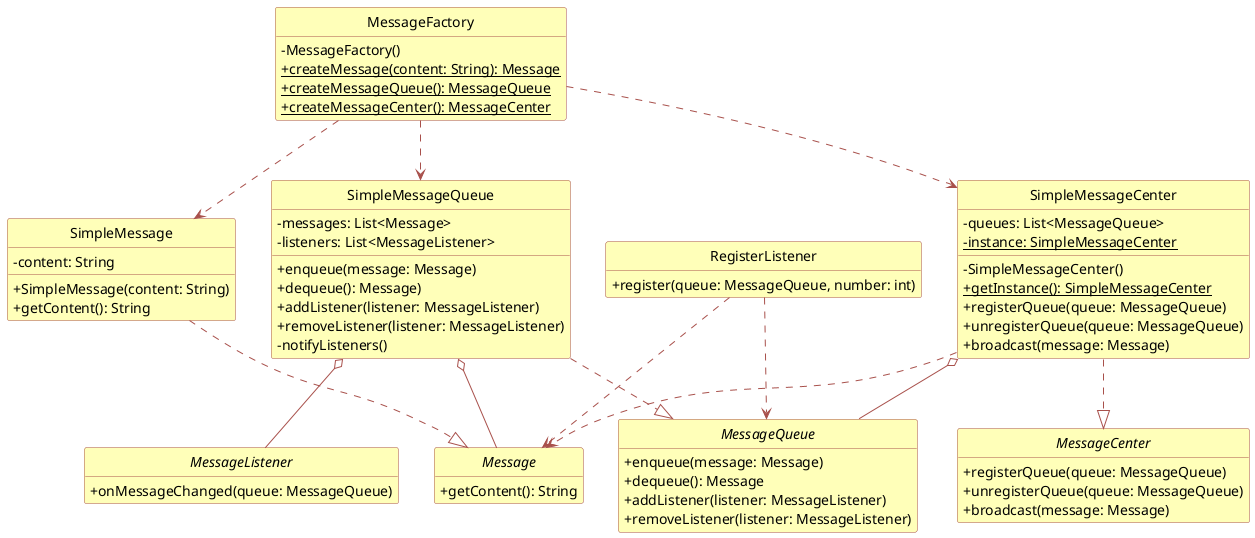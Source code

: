 @startuml
!define YELLOW_BOX #FFFFB9
!define RED_LINE #A8504B

skinparam classAttributeIconSize 0
hide empty members

skinparam class {
    BackgroundColor YELLOW_BOX
    BorderColor RED_LINE
    ArrowColor RED_LINE
}

skinparam interface {
    BackgroundColor YELLOW_BOX
    BorderColor RED_LINE
}

hide circle

interface Message {
    + getContent(): String
}

interface MessageQueue {
    + enqueue(message: Message)
    + dequeue(): Message
    + addListener(listener: MessageListener)
    + removeListener(listener: MessageListener)
}

interface MessageListener {
    + onMessageChanged(queue: MessageQueue)
}

class RegisterListener {
    + register(queue: MessageQueue, number: int)
}

class SimpleMessageQueue {
    - messages: List<Message>
    - listeners: List<MessageListener>
    + enqueue(message: Message)
    + dequeue(): Message)
    + addListener(listener: MessageListener)
    + removeListener(listener: MessageListener)
    - notifyListeners()
}

class SimpleMessageCenter {
    - queues: List<MessageQueue>
    - {static} instance: SimpleMessageCenter
    - SimpleMessageCenter()
    + {static} getInstance(): SimpleMessageCenter
    + registerQueue(queue: MessageQueue)
    + unregisterQueue(queue: MessageQueue)
    + broadcast(message: Message)
}

interface MessageCenter {
    + registerQueue(queue: MessageQueue)
    + unregisterQueue(queue: MessageQueue)
    + broadcast(message: Message)
}

class MessageFactory {
    - MessageFactory()
    + {static} createMessage(content: String): Message
    + {static} createMessageQueue(): MessageQueue
    + {static} createMessageCenter(): MessageCenter
}

class SimpleMessage {
    - content: String
    + SimpleMessage(content: String)
    + getContent(): String
}

SimpleMessage ..|> Message
SimpleMessageQueue ..|> MessageQueue
SimpleMessageCenter ..|> MessageCenter

RegisterListener ..> MessageQueue
RegisterListener ..> Message

SimpleMessageCenter o-- MessageQueue
SimpleMessageCenter ..> Message

SimpleMessageQueue o-- Message
SimpleMessageQueue o-- MessageListener

MessageFactory ..> SimpleMessage
MessageFactory ..> SimpleMessageQueue
MessageFactory ..> SimpleMessageCenter
@enduml